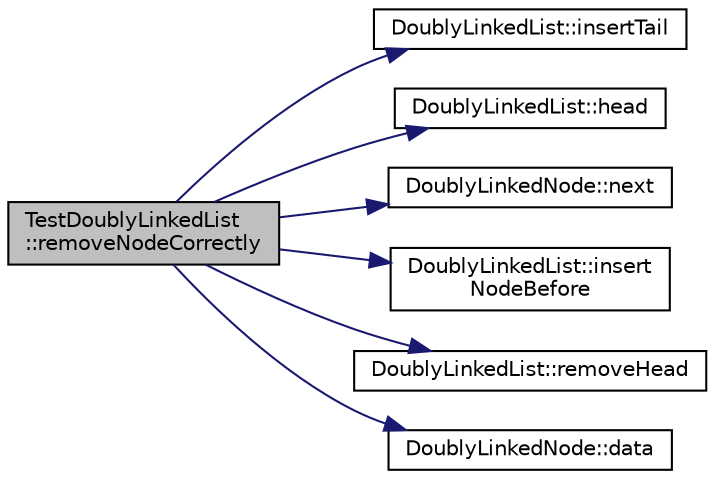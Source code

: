 digraph "TestDoublyLinkedList::removeNodeCorrectly"
{
  edge [fontname="Helvetica",fontsize="10",labelfontname="Helvetica",labelfontsize="10"];
  node [fontname="Helvetica",fontsize="10",shape=record];
  rankdir="LR";
  Node41 [label="TestDoublyLinkedList\l::removeNodeCorrectly",height=0.2,width=0.4,color="black", fillcolor="grey75", style="filled", fontcolor="black"];
  Node41 -> Node42 [color="midnightblue",fontsize="10",style="solid",fontname="Helvetica"];
  Node42 [label="DoublyLinkedList::insertTail",height=0.2,width=0.4,color="black", fillcolor="white", style="filled",URL="$da/dfa/class_doubly_linked_list.html#a08820eece8a930239f434a7dea802599"];
  Node41 -> Node43 [color="midnightblue",fontsize="10",style="solid",fontname="Helvetica"];
  Node43 [label="DoublyLinkedList::head",height=0.2,width=0.4,color="black", fillcolor="white", style="filled",URL="$da/dfa/class_doubly_linked_list.html#adf48b22bf2fce388ef37fa692733c3ca"];
  Node41 -> Node44 [color="midnightblue",fontsize="10",style="solid",fontname="Helvetica"];
  Node44 [label="DoublyLinkedNode::next",height=0.2,width=0.4,color="black", fillcolor="white", style="filled",URL="$d9/da3/class_doubly_linked_node.html#a67e53b9fd7e17a517f295d4b9bf47206"];
  Node41 -> Node45 [color="midnightblue",fontsize="10",style="solid",fontname="Helvetica"];
  Node45 [label="DoublyLinkedList::insert\lNodeBefore",height=0.2,width=0.4,color="black", fillcolor="white", style="filled",URL="$da/dfa/class_doubly_linked_list.html#a4ede1ed8a905ce0ef840fd751a37707e"];
  Node41 -> Node46 [color="midnightblue",fontsize="10",style="solid",fontname="Helvetica"];
  Node46 [label="DoublyLinkedList::removeHead",height=0.2,width=0.4,color="black", fillcolor="white", style="filled",URL="$da/dfa/class_doubly_linked_list.html#a2564bb946727d468f74ca80ec0319f19"];
  Node41 -> Node47 [color="midnightblue",fontsize="10",style="solid",fontname="Helvetica"];
  Node47 [label="DoublyLinkedNode::data",height=0.2,width=0.4,color="black", fillcolor="white", style="filled",URL="$d9/da3/class_doubly_linked_node.html#a72a70560baba711c82bb012317557cb8"];
}
